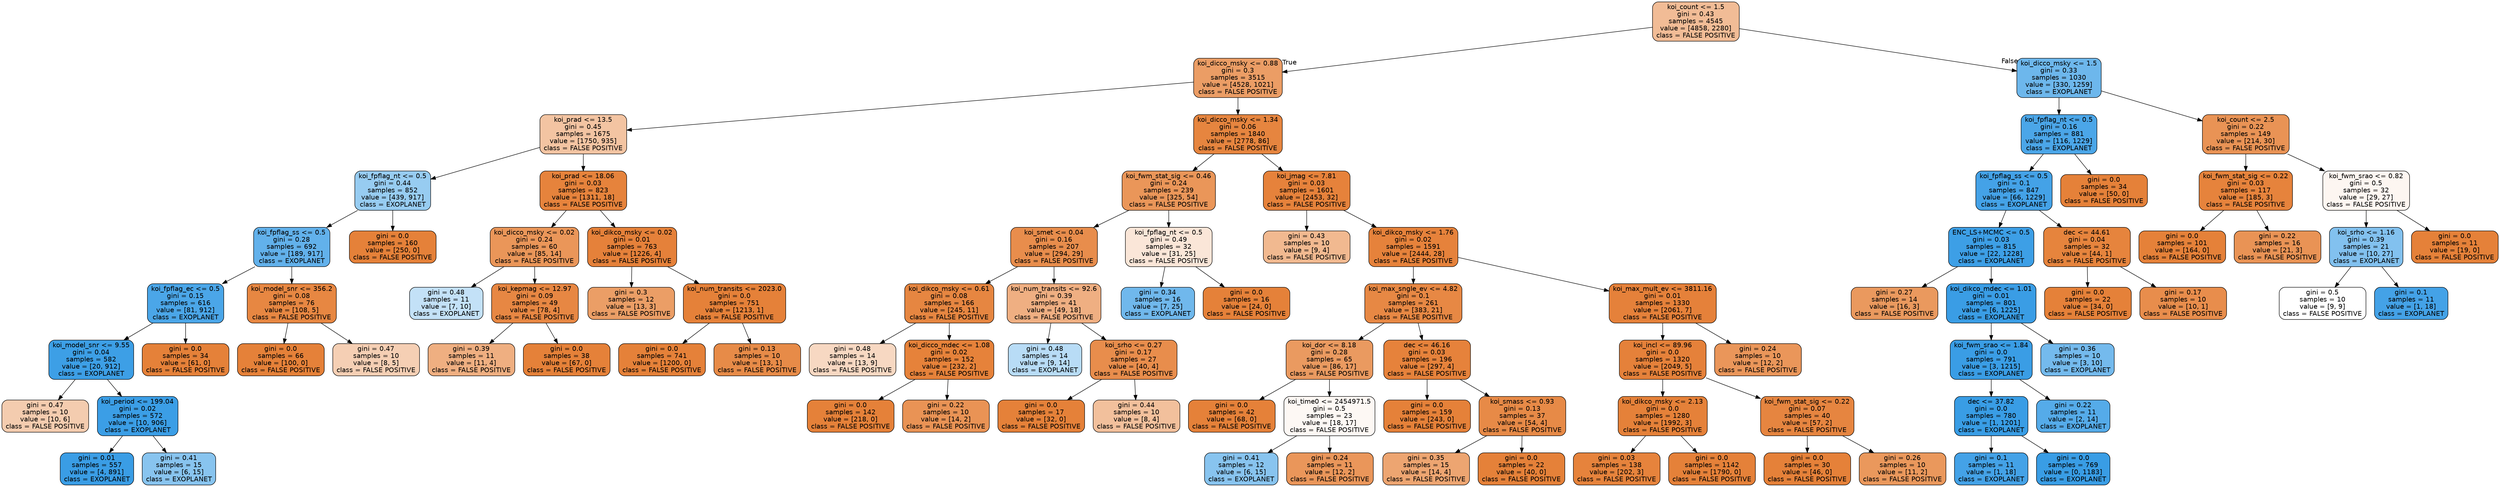 digraph Tree {
node [shape=box, style="filled, rounded", color="black", fontname=helvetica] ;
edge [fontname=helvetica] ;
0 [label="koi_count <= 1.5\ngini = 0.43\nsamples = 4545\nvalue = [4858, 2280]\nclass = FALSE POSITIVE", fillcolor="#e5813987"] ;
1 [label="koi_dicco_msky <= 0.88\ngini = 0.3\nsamples = 3515\nvalue = [4528, 1021]\nclass = FALSE POSITIVE", fillcolor="#e58139c6"] ;
0 -> 1 [labeldistance=2.5, labelangle=45, headlabel="True"] ;
2 [label="koi_prad <= 13.5\ngini = 0.45\nsamples = 1675\nvalue = [1750, 935]\nclass = FALSE POSITIVE", fillcolor="#e5813977"] ;
1 -> 2 ;
3 [label="koi_fpflag_nt <= 0.5\ngini = 0.44\nsamples = 852\nvalue = [439, 917]\nclass = EXOPLANET", fillcolor="#399de585"] ;
2 -> 3 ;
4 [label="koi_fpflag_ss <= 0.5\ngini = 0.28\nsamples = 692\nvalue = [189, 917]\nclass = EXOPLANET", fillcolor="#399de5ca"] ;
3 -> 4 ;
5 [label="koi_fpflag_ec <= 0.5\ngini = 0.15\nsamples = 616\nvalue = [81, 912]\nclass = EXOPLANET", fillcolor="#399de5e8"] ;
4 -> 5 ;
6 [label="koi_model_snr <= 9.55\ngini = 0.04\nsamples = 582\nvalue = [20, 912]\nclass = EXOPLANET", fillcolor="#399de5f9"] ;
5 -> 6 ;
7 [label="gini = 0.47\nsamples = 10\nvalue = [10, 6]\nclass = FALSE POSITIVE", fillcolor="#e5813966"] ;
6 -> 7 ;
8 [label="koi_period <= 199.04\ngini = 0.02\nsamples = 572\nvalue = [10, 906]\nclass = EXOPLANET", fillcolor="#399de5fc"] ;
6 -> 8 ;
9 [label="gini = 0.01\nsamples = 557\nvalue = [4, 891]\nclass = EXOPLANET", fillcolor="#399de5fe"] ;
8 -> 9 ;
10 [label="gini = 0.41\nsamples = 15\nvalue = [6, 15]\nclass = EXOPLANET", fillcolor="#399de599"] ;
8 -> 10 ;
11 [label="gini = 0.0\nsamples = 34\nvalue = [61, 0]\nclass = FALSE POSITIVE", fillcolor="#e58139ff"] ;
5 -> 11 ;
12 [label="koi_model_snr <= 356.2\ngini = 0.08\nsamples = 76\nvalue = [108, 5]\nclass = FALSE POSITIVE", fillcolor="#e58139f3"] ;
4 -> 12 ;
13 [label="gini = 0.0\nsamples = 66\nvalue = [100, 0]\nclass = FALSE POSITIVE", fillcolor="#e58139ff"] ;
12 -> 13 ;
14 [label="gini = 0.47\nsamples = 10\nvalue = [8, 5]\nclass = FALSE POSITIVE", fillcolor="#e5813960"] ;
12 -> 14 ;
15 [label="gini = 0.0\nsamples = 160\nvalue = [250, 0]\nclass = FALSE POSITIVE", fillcolor="#e58139ff"] ;
3 -> 15 ;
16 [label="koi_prad <= 18.06\ngini = 0.03\nsamples = 823\nvalue = [1311, 18]\nclass = FALSE POSITIVE", fillcolor="#e58139fb"] ;
2 -> 16 ;
17 [label="koi_dicco_msky <= 0.02\ngini = 0.24\nsamples = 60\nvalue = [85, 14]\nclass = FALSE POSITIVE", fillcolor="#e58139d5"] ;
16 -> 17 ;
18 [label="gini = 0.48\nsamples = 11\nvalue = [7, 10]\nclass = EXOPLANET", fillcolor="#399de54d"] ;
17 -> 18 ;
19 [label="koi_kepmag <= 12.97\ngini = 0.09\nsamples = 49\nvalue = [78, 4]\nclass = FALSE POSITIVE", fillcolor="#e58139f2"] ;
17 -> 19 ;
20 [label="gini = 0.39\nsamples = 11\nvalue = [11, 4]\nclass = FALSE POSITIVE", fillcolor="#e58139a2"] ;
19 -> 20 ;
21 [label="gini = 0.0\nsamples = 38\nvalue = [67, 0]\nclass = FALSE POSITIVE", fillcolor="#e58139ff"] ;
19 -> 21 ;
22 [label="koi_dikco_msky <= 0.02\ngini = 0.01\nsamples = 763\nvalue = [1226, 4]\nclass = FALSE POSITIVE", fillcolor="#e58139fe"] ;
16 -> 22 ;
23 [label="gini = 0.3\nsamples = 12\nvalue = [13, 3]\nclass = FALSE POSITIVE", fillcolor="#e58139c4"] ;
22 -> 23 ;
24 [label="koi_num_transits <= 2023.0\ngini = 0.0\nsamples = 751\nvalue = [1213, 1]\nclass = FALSE POSITIVE", fillcolor="#e58139ff"] ;
22 -> 24 ;
25 [label="gini = 0.0\nsamples = 741\nvalue = [1200, 0]\nclass = FALSE POSITIVE", fillcolor="#e58139ff"] ;
24 -> 25 ;
26 [label="gini = 0.13\nsamples = 10\nvalue = [13, 1]\nclass = FALSE POSITIVE", fillcolor="#e58139eb"] ;
24 -> 26 ;
27 [label="koi_dicco_msky <= 1.34\ngini = 0.06\nsamples = 1840\nvalue = [2778, 86]\nclass = FALSE POSITIVE", fillcolor="#e58139f7"] ;
1 -> 27 ;
28 [label="koi_fwm_stat_sig <= 0.46\ngini = 0.24\nsamples = 239\nvalue = [325, 54]\nclass = FALSE POSITIVE", fillcolor="#e58139d5"] ;
27 -> 28 ;
29 [label="koi_smet <= 0.04\ngini = 0.16\nsamples = 207\nvalue = [294, 29]\nclass = FALSE POSITIVE", fillcolor="#e58139e6"] ;
28 -> 29 ;
30 [label="koi_dikco_msky <= 0.61\ngini = 0.08\nsamples = 166\nvalue = [245, 11]\nclass = FALSE POSITIVE", fillcolor="#e58139f4"] ;
29 -> 30 ;
31 [label="gini = 0.48\nsamples = 14\nvalue = [13, 9]\nclass = FALSE POSITIVE", fillcolor="#e581394e"] ;
30 -> 31 ;
32 [label="koi_dicco_mdec <= 1.08\ngini = 0.02\nsamples = 152\nvalue = [232, 2]\nclass = FALSE POSITIVE", fillcolor="#e58139fd"] ;
30 -> 32 ;
33 [label="gini = 0.0\nsamples = 142\nvalue = [218, 0]\nclass = FALSE POSITIVE", fillcolor="#e58139ff"] ;
32 -> 33 ;
34 [label="gini = 0.22\nsamples = 10\nvalue = [14, 2]\nclass = FALSE POSITIVE", fillcolor="#e58139db"] ;
32 -> 34 ;
35 [label="koi_num_transits <= 92.6\ngini = 0.39\nsamples = 41\nvalue = [49, 18]\nclass = FALSE POSITIVE", fillcolor="#e58139a1"] ;
29 -> 35 ;
36 [label="gini = 0.48\nsamples = 14\nvalue = [9, 14]\nclass = EXOPLANET", fillcolor="#399de55b"] ;
35 -> 36 ;
37 [label="koi_srho <= 0.27\ngini = 0.17\nsamples = 27\nvalue = [40, 4]\nclass = FALSE POSITIVE", fillcolor="#e58139e6"] ;
35 -> 37 ;
38 [label="gini = 0.0\nsamples = 17\nvalue = [32, 0]\nclass = FALSE POSITIVE", fillcolor="#e58139ff"] ;
37 -> 38 ;
39 [label="gini = 0.44\nsamples = 10\nvalue = [8, 4]\nclass = FALSE POSITIVE", fillcolor="#e581397f"] ;
37 -> 39 ;
40 [label="koi_fpflag_nt <= 0.5\ngini = 0.49\nsamples = 32\nvalue = [31, 25]\nclass = FALSE POSITIVE", fillcolor="#e5813931"] ;
28 -> 40 ;
41 [label="gini = 0.34\nsamples = 16\nvalue = [7, 25]\nclass = EXOPLANET", fillcolor="#399de5b8"] ;
40 -> 41 ;
42 [label="gini = 0.0\nsamples = 16\nvalue = [24, 0]\nclass = FALSE POSITIVE", fillcolor="#e58139ff"] ;
40 -> 42 ;
43 [label="koi_jmag <= 7.81\ngini = 0.03\nsamples = 1601\nvalue = [2453, 32]\nclass = FALSE POSITIVE", fillcolor="#e58139fc"] ;
27 -> 43 ;
44 [label="gini = 0.43\nsamples = 10\nvalue = [9, 4]\nclass = FALSE POSITIVE", fillcolor="#e581398e"] ;
43 -> 44 ;
45 [label="koi_dikco_msky <= 1.76\ngini = 0.02\nsamples = 1591\nvalue = [2444, 28]\nclass = FALSE POSITIVE", fillcolor="#e58139fc"] ;
43 -> 45 ;
46 [label="koi_max_sngle_ev <= 4.82\ngini = 0.1\nsamples = 261\nvalue = [383, 21]\nclass = FALSE POSITIVE", fillcolor="#e58139f1"] ;
45 -> 46 ;
47 [label="koi_dor <= 8.18\ngini = 0.28\nsamples = 65\nvalue = [86, 17]\nclass = FALSE POSITIVE", fillcolor="#e58139cd"] ;
46 -> 47 ;
48 [label="gini = 0.0\nsamples = 42\nvalue = [68, 0]\nclass = FALSE POSITIVE", fillcolor="#e58139ff"] ;
47 -> 48 ;
49 [label="koi_time0 <= 2454971.5\ngini = 0.5\nsamples = 23\nvalue = [18, 17]\nclass = FALSE POSITIVE", fillcolor="#e581390e"] ;
47 -> 49 ;
50 [label="gini = 0.41\nsamples = 12\nvalue = [6, 15]\nclass = EXOPLANET", fillcolor="#399de599"] ;
49 -> 50 ;
51 [label="gini = 0.24\nsamples = 11\nvalue = [12, 2]\nclass = FALSE POSITIVE", fillcolor="#e58139d4"] ;
49 -> 51 ;
52 [label="dec <= 46.16\ngini = 0.03\nsamples = 196\nvalue = [297, 4]\nclass = FALSE POSITIVE", fillcolor="#e58139fc"] ;
46 -> 52 ;
53 [label="gini = 0.0\nsamples = 159\nvalue = [243, 0]\nclass = FALSE POSITIVE", fillcolor="#e58139ff"] ;
52 -> 53 ;
54 [label="koi_smass <= 0.93\ngini = 0.13\nsamples = 37\nvalue = [54, 4]\nclass = FALSE POSITIVE", fillcolor="#e58139ec"] ;
52 -> 54 ;
55 [label="gini = 0.35\nsamples = 15\nvalue = [14, 4]\nclass = FALSE POSITIVE", fillcolor="#e58139b6"] ;
54 -> 55 ;
56 [label="gini = 0.0\nsamples = 22\nvalue = [40, 0]\nclass = FALSE POSITIVE", fillcolor="#e58139ff"] ;
54 -> 56 ;
57 [label="koi_max_mult_ev <= 3811.16\ngini = 0.01\nsamples = 1330\nvalue = [2061, 7]\nclass = FALSE POSITIVE", fillcolor="#e58139fe"] ;
45 -> 57 ;
58 [label="koi_incl <= 89.96\ngini = 0.0\nsamples = 1320\nvalue = [2049, 5]\nclass = FALSE POSITIVE", fillcolor="#e58139fe"] ;
57 -> 58 ;
59 [label="koi_dikco_msky <= 2.13\ngini = 0.0\nsamples = 1280\nvalue = [1992, 3]\nclass = FALSE POSITIVE", fillcolor="#e58139ff"] ;
58 -> 59 ;
60 [label="gini = 0.03\nsamples = 138\nvalue = [202, 3]\nclass = FALSE POSITIVE", fillcolor="#e58139fb"] ;
59 -> 60 ;
61 [label="gini = 0.0\nsamples = 1142\nvalue = [1790, 0]\nclass = FALSE POSITIVE", fillcolor="#e58139ff"] ;
59 -> 61 ;
62 [label="koi_fwm_stat_sig <= 0.22\ngini = 0.07\nsamples = 40\nvalue = [57, 2]\nclass = FALSE POSITIVE", fillcolor="#e58139f6"] ;
58 -> 62 ;
63 [label="gini = 0.0\nsamples = 30\nvalue = [46, 0]\nclass = FALSE POSITIVE", fillcolor="#e58139ff"] ;
62 -> 63 ;
64 [label="gini = 0.26\nsamples = 10\nvalue = [11, 2]\nclass = FALSE POSITIVE", fillcolor="#e58139d1"] ;
62 -> 64 ;
65 [label="gini = 0.24\nsamples = 10\nvalue = [12, 2]\nclass = FALSE POSITIVE", fillcolor="#e58139d4"] ;
57 -> 65 ;
66 [label="koi_dicco_msky <= 1.5\ngini = 0.33\nsamples = 1030\nvalue = [330, 1259]\nclass = EXOPLANET", fillcolor="#399de5bc"] ;
0 -> 66 [labeldistance=2.5, labelangle=-45, headlabel="False"] ;
67 [label="koi_fpflag_nt <= 0.5\ngini = 0.16\nsamples = 881\nvalue = [116, 1229]\nclass = EXOPLANET", fillcolor="#399de5e7"] ;
66 -> 67 ;
68 [label="koi_fpflag_ss <= 0.5\ngini = 0.1\nsamples = 847\nvalue = [66, 1229]\nclass = EXOPLANET", fillcolor="#399de5f1"] ;
67 -> 68 ;
69 [label="ENC_LS+MCMC <= 0.5\ngini = 0.03\nsamples = 815\nvalue = [22, 1228]\nclass = EXOPLANET", fillcolor="#399de5fa"] ;
68 -> 69 ;
70 [label="gini = 0.27\nsamples = 14\nvalue = [16, 3]\nclass = FALSE POSITIVE", fillcolor="#e58139cf"] ;
69 -> 70 ;
71 [label="koi_dikco_mdec <= 1.01\ngini = 0.01\nsamples = 801\nvalue = [6, 1225]\nclass = EXOPLANET", fillcolor="#399de5fe"] ;
69 -> 71 ;
72 [label="koi_fwm_srao <= 1.84\ngini = 0.0\nsamples = 791\nvalue = [3, 1215]\nclass = EXOPLANET", fillcolor="#399de5fe"] ;
71 -> 72 ;
73 [label="dec <= 37.82\ngini = 0.0\nsamples = 780\nvalue = [1, 1201]\nclass = EXOPLANET", fillcolor="#399de5ff"] ;
72 -> 73 ;
74 [label="gini = 0.1\nsamples = 11\nvalue = [1, 18]\nclass = EXOPLANET", fillcolor="#399de5f1"] ;
73 -> 74 ;
75 [label="gini = 0.0\nsamples = 769\nvalue = [0, 1183]\nclass = EXOPLANET", fillcolor="#399de5ff"] ;
73 -> 75 ;
76 [label="gini = 0.22\nsamples = 11\nvalue = [2, 14]\nclass = EXOPLANET", fillcolor="#399de5db"] ;
72 -> 76 ;
77 [label="gini = 0.36\nsamples = 10\nvalue = [3, 10]\nclass = EXOPLANET", fillcolor="#399de5b3"] ;
71 -> 77 ;
78 [label="dec <= 44.61\ngini = 0.04\nsamples = 32\nvalue = [44, 1]\nclass = FALSE POSITIVE", fillcolor="#e58139f9"] ;
68 -> 78 ;
79 [label="gini = 0.0\nsamples = 22\nvalue = [34, 0]\nclass = FALSE POSITIVE", fillcolor="#e58139ff"] ;
78 -> 79 ;
80 [label="gini = 0.17\nsamples = 10\nvalue = [10, 1]\nclass = FALSE POSITIVE", fillcolor="#e58139e6"] ;
78 -> 80 ;
81 [label="gini = 0.0\nsamples = 34\nvalue = [50, 0]\nclass = FALSE POSITIVE", fillcolor="#e58139ff"] ;
67 -> 81 ;
82 [label="koi_count <= 2.5\ngini = 0.22\nsamples = 149\nvalue = [214, 30]\nclass = FALSE POSITIVE", fillcolor="#e58139db"] ;
66 -> 82 ;
83 [label="koi_fwm_stat_sig <= 0.22\ngini = 0.03\nsamples = 117\nvalue = [185, 3]\nclass = FALSE POSITIVE", fillcolor="#e58139fb"] ;
82 -> 83 ;
84 [label="gini = 0.0\nsamples = 101\nvalue = [164, 0]\nclass = FALSE POSITIVE", fillcolor="#e58139ff"] ;
83 -> 84 ;
85 [label="gini = 0.22\nsamples = 16\nvalue = [21, 3]\nclass = FALSE POSITIVE", fillcolor="#e58139db"] ;
83 -> 85 ;
86 [label="koi_fwm_srao <= 0.82\ngini = 0.5\nsamples = 32\nvalue = [29, 27]\nclass = FALSE POSITIVE", fillcolor="#e5813912"] ;
82 -> 86 ;
87 [label="koi_srho <= 1.16\ngini = 0.39\nsamples = 21\nvalue = [10, 27]\nclass = EXOPLANET", fillcolor="#399de5a1"] ;
86 -> 87 ;
88 [label="gini = 0.5\nsamples = 10\nvalue = [9, 9]\nclass = FALSE POSITIVE", fillcolor="#e5813900"] ;
87 -> 88 ;
89 [label="gini = 0.1\nsamples = 11\nvalue = [1, 18]\nclass = EXOPLANET", fillcolor="#399de5f1"] ;
87 -> 89 ;
90 [label="gini = 0.0\nsamples = 11\nvalue = [19, 0]\nclass = FALSE POSITIVE", fillcolor="#e58139ff"] ;
86 -> 90 ;
}
